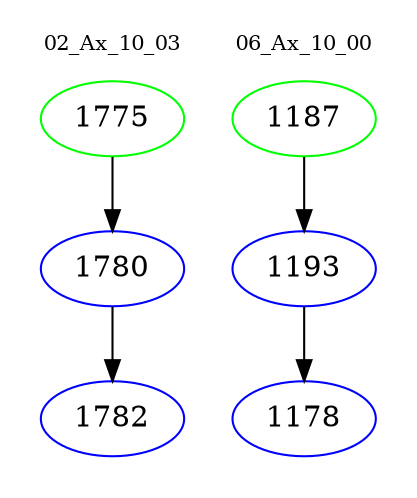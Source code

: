digraph{
subgraph cluster_0 {
color = white
label = "02_Ax_10_03";
fontsize=10;
T0_1775 [label="1775", color="green"]
T0_1775 -> T0_1780 [color="black"]
T0_1780 [label="1780", color="blue"]
T0_1780 -> T0_1782 [color="black"]
T0_1782 [label="1782", color="blue"]
}
subgraph cluster_1 {
color = white
label = "06_Ax_10_00";
fontsize=10;
T1_1187 [label="1187", color="green"]
T1_1187 -> T1_1193 [color="black"]
T1_1193 [label="1193", color="blue"]
T1_1193 -> T1_1178 [color="black"]
T1_1178 [label="1178", color="blue"]
}
}
